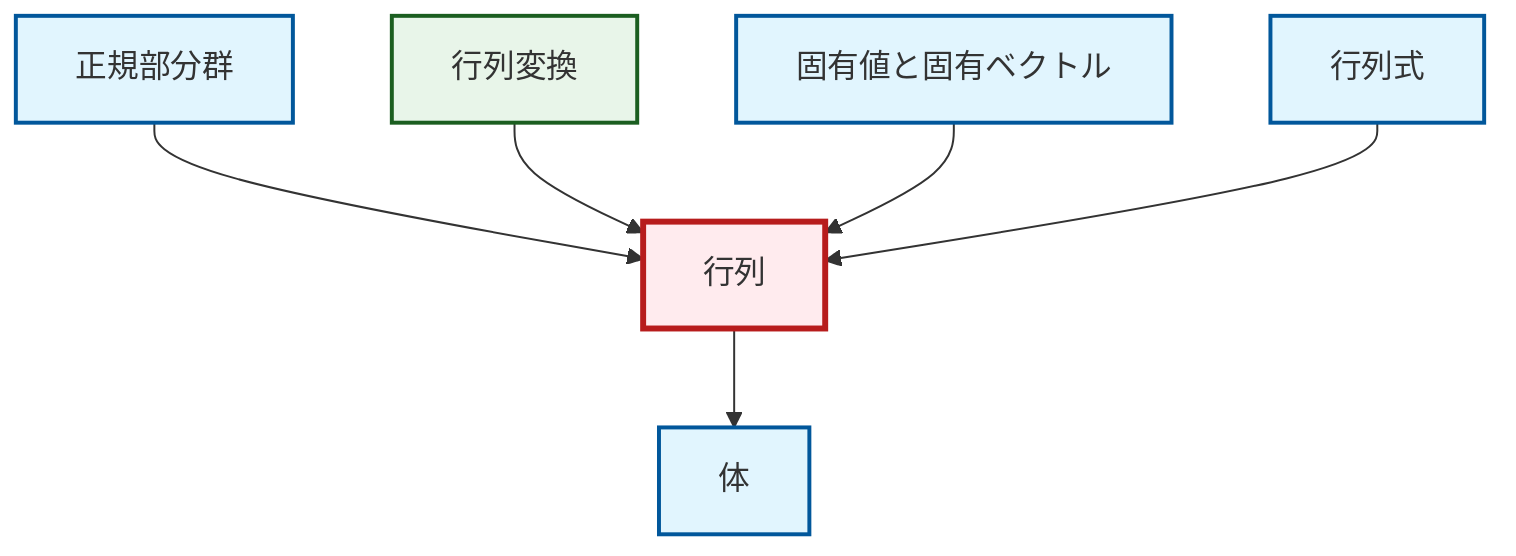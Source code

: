 graph TD
    classDef definition fill:#e1f5fe,stroke:#01579b,stroke-width:2px
    classDef theorem fill:#f3e5f5,stroke:#4a148c,stroke-width:2px
    classDef axiom fill:#fff3e0,stroke:#e65100,stroke-width:2px
    classDef example fill:#e8f5e9,stroke:#1b5e20,stroke-width:2px
    classDef current fill:#ffebee,stroke:#b71c1c,stroke-width:3px
    def-determinant["行列式"]:::definition
    def-eigenvalue-eigenvector["固有値と固有ベクトル"]:::definition
    def-field["体"]:::definition
    def-matrix["行列"]:::definition
    def-normal-subgroup["正規部分群"]:::definition
    ex-matrix-transformation["行列変換"]:::example
    def-matrix --> def-field
    def-normal-subgroup --> def-matrix
    ex-matrix-transformation --> def-matrix
    def-eigenvalue-eigenvector --> def-matrix
    def-determinant --> def-matrix
    class def-matrix current